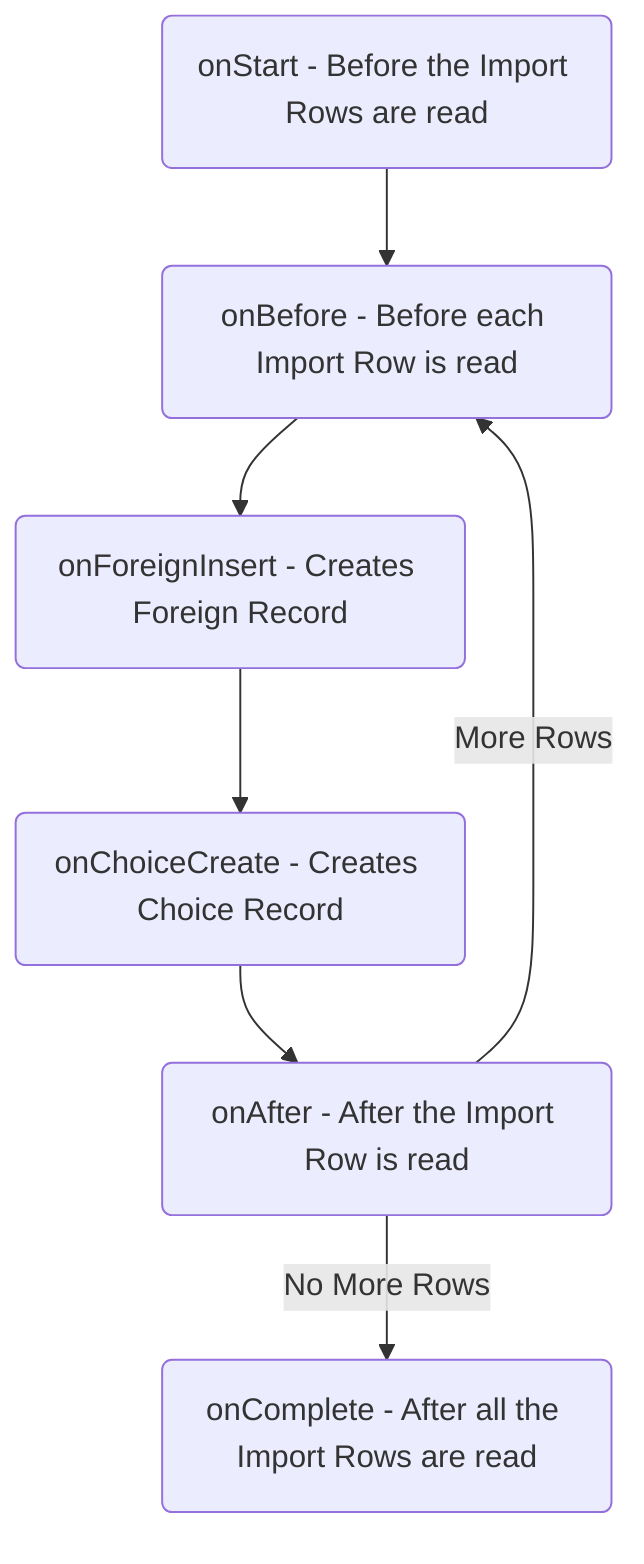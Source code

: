 graph TD
  E1(onStart - Before the Import Rows are read)
  E2(onBefore - Before each Import Row is read)
  E3(onForeignInsert - Creates Foreign Record)
  E4(onChoiceCreate - Creates Choice Record)
  E5(onAfter - After the Import Row is read)
  E6(onComplete - After all the Import Rows are read)

E1-->E2
E2-->E3
E3-->E4
E4-->E5
E5--No More Rows-->E6
E5--More Rows-->E2